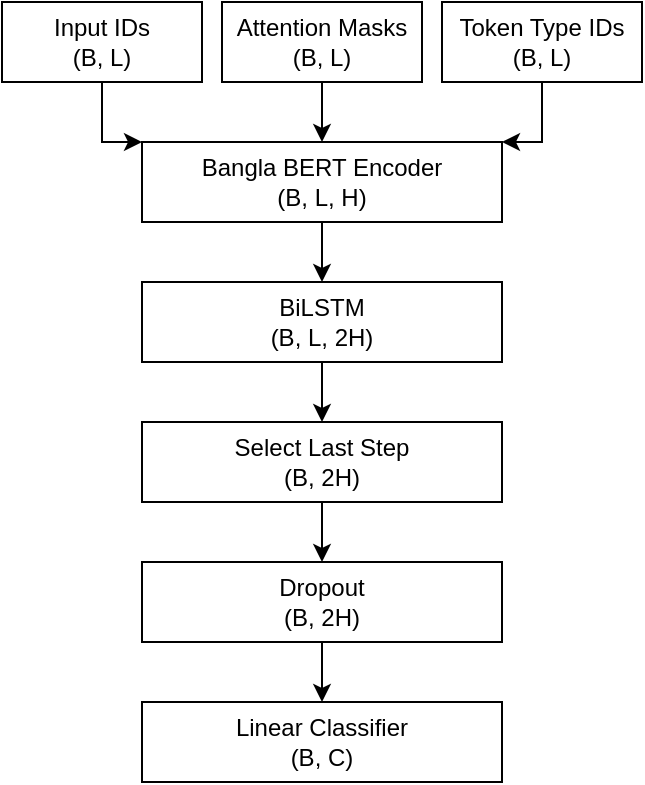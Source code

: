 <mxfile version="28.2.0">
  <diagram name="Page-1" id="Tv4S1_XMZNgIu9-9CskH">
    <mxGraphModel dx="788" dy="543" grid="1" gridSize="10" guides="1" tooltips="1" connect="1" arrows="1" fold="1" page="1" pageScale="1" pageWidth="827" pageHeight="1169" math="0" shadow="0">
      <root>
        <mxCell id="0" />
        <mxCell id="1" parent="0" />
        <mxCell id="J9J1D2orM6VpwN1BECp--1" value="Input IDs&lt;div&gt;(B, L)&lt;/div&gt;" style="rounded=0;whiteSpace=wrap;html=1;" vertex="1" parent="1">
          <mxGeometry x="200" y="160" width="100" height="40" as="geometry" />
        </mxCell>
        <mxCell id="J9J1D2orM6VpwN1BECp--5" value="" style="edgeStyle=orthogonalEdgeStyle;rounded=0;orthogonalLoop=1;jettySize=auto;html=1;" edge="1" parent="1" source="J9J1D2orM6VpwN1BECp--2" target="J9J1D2orM6VpwN1BECp--4">
          <mxGeometry relative="1" as="geometry" />
        </mxCell>
        <mxCell id="J9J1D2orM6VpwN1BECp--2" value="Bangla BERT Encoder&lt;div&gt;(B, L, H)&lt;/div&gt;" style="rounded=0;whiteSpace=wrap;html=1;" vertex="1" parent="1">
          <mxGeometry x="270" y="230" width="180" height="40" as="geometry" />
        </mxCell>
        <mxCell id="J9J1D2orM6VpwN1BECp--7" value="" style="edgeStyle=orthogonalEdgeStyle;rounded=0;orthogonalLoop=1;jettySize=auto;html=1;" edge="1" parent="1" source="J9J1D2orM6VpwN1BECp--4" target="J9J1D2orM6VpwN1BECp--6">
          <mxGeometry relative="1" as="geometry" />
        </mxCell>
        <mxCell id="J9J1D2orM6VpwN1BECp--4" value="BiLSTM&lt;div&gt;(B, L, 2H)&lt;/div&gt;" style="rounded=0;whiteSpace=wrap;html=1;" vertex="1" parent="1">
          <mxGeometry x="270" y="300" width="180" height="40" as="geometry" />
        </mxCell>
        <mxCell id="J9J1D2orM6VpwN1BECp--9" value="" style="edgeStyle=orthogonalEdgeStyle;rounded=0;orthogonalLoop=1;jettySize=auto;html=1;" edge="1" parent="1" source="J9J1D2orM6VpwN1BECp--6" target="J9J1D2orM6VpwN1BECp--8">
          <mxGeometry relative="1" as="geometry" />
        </mxCell>
        <mxCell id="J9J1D2orM6VpwN1BECp--6" value="&lt;div&gt;Select Last Step&lt;/div&gt;&lt;div&gt;(B, 2H)&lt;/div&gt;" style="rounded=0;whiteSpace=wrap;html=1;" vertex="1" parent="1">
          <mxGeometry x="270" y="370" width="180" height="40" as="geometry" />
        </mxCell>
        <mxCell id="J9J1D2orM6VpwN1BECp--11" value="" style="edgeStyle=orthogonalEdgeStyle;rounded=0;orthogonalLoop=1;jettySize=auto;html=1;" edge="1" parent="1" source="J9J1D2orM6VpwN1BECp--8" target="J9J1D2orM6VpwN1BECp--10">
          <mxGeometry relative="1" as="geometry" />
        </mxCell>
        <mxCell id="J9J1D2orM6VpwN1BECp--8" value="&lt;div&gt;Dropout&lt;/div&gt;&lt;div&gt;(B, 2H)&lt;br&gt;&lt;/div&gt;" style="rounded=0;whiteSpace=wrap;html=1;" vertex="1" parent="1">
          <mxGeometry x="270" y="440" width="180" height="40" as="geometry" />
        </mxCell>
        <mxCell id="J9J1D2orM6VpwN1BECp--10" value="&lt;div&gt;Linear Classifier&lt;/div&gt;&lt;div&gt;(B, C)&lt;br&gt;&lt;/div&gt;" style="rounded=0;whiteSpace=wrap;html=1;" vertex="1" parent="1">
          <mxGeometry x="270" y="510" width="180" height="40" as="geometry" />
        </mxCell>
        <mxCell id="J9J1D2orM6VpwN1BECp--12" value="Token Type IDs&lt;div&gt;(B, L)&lt;/div&gt;" style="rounded=0;whiteSpace=wrap;html=1;" vertex="1" parent="1">
          <mxGeometry x="420" y="160" width="100" height="40" as="geometry" />
        </mxCell>
        <mxCell id="J9J1D2orM6VpwN1BECp--14" value="&lt;div&gt;Attention Masks&lt;/div&gt;&lt;div&gt;(B, L)&lt;/div&gt;" style="rounded=0;whiteSpace=wrap;html=1;" vertex="1" parent="1">
          <mxGeometry x="310" y="160" width="100" height="40" as="geometry" />
        </mxCell>
        <mxCell id="J9J1D2orM6VpwN1BECp--16" value="" style="endArrow=classic;html=1;rounded=0;exitX=0.5;exitY=1;exitDx=0;exitDy=0;entryX=0;entryY=0;entryDx=0;entryDy=0;" edge="1" parent="1" source="J9J1D2orM6VpwN1BECp--1" target="J9J1D2orM6VpwN1BECp--2">
          <mxGeometry width="50" height="50" relative="1" as="geometry">
            <mxPoint x="390" y="360" as="sourcePoint" />
            <mxPoint x="250" y="240" as="targetPoint" />
            <Array as="points">
              <mxPoint x="250" y="230" />
            </Array>
          </mxGeometry>
        </mxCell>
        <mxCell id="J9J1D2orM6VpwN1BECp--17" value="" style="endArrow=classic;html=1;rounded=0;exitX=0.5;exitY=1;exitDx=0;exitDy=0;entryX=0.5;entryY=0;entryDx=0;entryDy=0;" edge="1" parent="1" source="J9J1D2orM6VpwN1BECp--14" target="J9J1D2orM6VpwN1BECp--2">
          <mxGeometry width="50" height="50" relative="1" as="geometry">
            <mxPoint x="390" y="360" as="sourcePoint" />
            <mxPoint x="440" y="310" as="targetPoint" />
          </mxGeometry>
        </mxCell>
        <mxCell id="J9J1D2orM6VpwN1BECp--19" value="" style="endArrow=classic;html=1;rounded=0;exitX=0.5;exitY=1;exitDx=0;exitDy=0;entryX=1;entryY=0;entryDx=0;entryDy=0;" edge="1" parent="1" source="J9J1D2orM6VpwN1BECp--12" target="J9J1D2orM6VpwN1BECp--2">
          <mxGeometry width="50" height="50" relative="1" as="geometry">
            <mxPoint x="390" y="360" as="sourcePoint" />
            <mxPoint x="440" y="310" as="targetPoint" />
            <Array as="points">
              <mxPoint x="470" y="230" />
            </Array>
          </mxGeometry>
        </mxCell>
      </root>
    </mxGraphModel>
  </diagram>
</mxfile>
